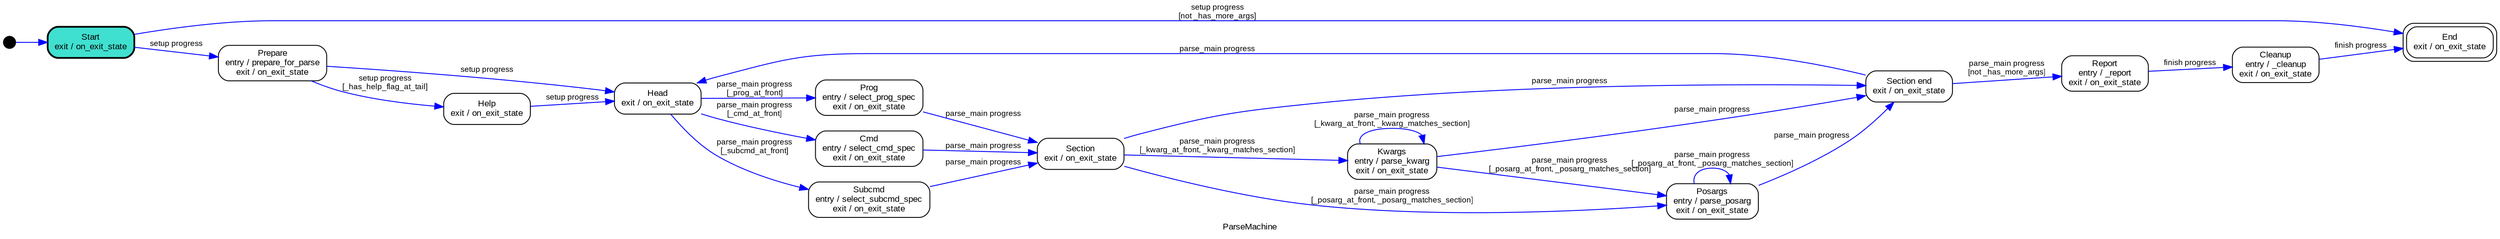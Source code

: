 digraph list {
label=ParseMachine;
fontname=Arial;
fontsize=10;
rankdir=LR;
i [shape=circle, style=filled, fontsize=1, fixedsize=true, width=0.2, height=0.2, fillcolor=black];
i -> Start [label="", color=blue, fontname=Arial, fontsize=9];
Start [label="Start\nexit / on_exit_state", shape=rectangle, style="rounded, filled", fontname=Arial, fontsize=10, peripheries=1, penwidth=2, fillcolor=turquoise];
Start -> End [label="setup progress\n[not _has_more_args]", color=blue, fontname=Arial, fontsize=9];
Start -> Prepare [label="setup progress", color=blue, fontname=Arial, fontsize=9];
Prepare [label="Prepare\nentry / prepare_for_parse\nexit / on_exit_state", shape=rectangle, style="rounded, filled", fontname=Arial, fontsize=10, peripheries=1, fillcolor=white];
Prepare -> Help [label="setup progress\n[_has_help_flag_at_tail]", color=blue, fontname=Arial, fontsize=9];
Prepare -> Head [label="setup progress", color=blue, fontname=Arial, fontsize=9];
Help [label="Help\nexit / on_exit_state", shape=rectangle, style="rounded, filled", fontname=Arial, fontsize=10, peripheries=1, fillcolor=white];
Help -> Head [label="setup progress", color=blue, fontname=Arial, fontsize=9];
Head [label="Head\nexit / on_exit_state", shape=rectangle, style="rounded, filled", fontname=Arial, fontsize=10, peripheries=1, fillcolor=white];
Head -> Prog [label="parse_main progress\n[_prog_at_front]", color=blue, fontname=Arial, fontsize=9];
Head -> Cmd [label="parse_main progress\n[_cmd_at_front]", color=blue, fontname=Arial, fontsize=9];
Head -> SubCmd [label="parse_main progress\n[_subcmd_at_front]", color=blue, fontname=Arial, fontsize=9];
Section [label="Section\nexit / on_exit_state", shape=rectangle, style="rounded, filled", fontname=Arial, fontsize=10, peripheries=1, fillcolor=white];
Section -> Kwargs [label="parse_main progress\n[_kwarg_at_front, _kwarg_matches_section]", color=blue, fontname=Arial, fontsize=9];
Section -> Posargs [label="parse_main progress\n[_posarg_at_front, _posarg_matches_section]", color=blue, fontname=Arial, fontsize=9];
Section -> Section_end [label="parse_main progress", color=blue, fontname=Arial, fontsize=9];
Prog [label="Prog\nentry / select_prog_spec\nexit / on_exit_state", shape=rectangle, style="rounded, filled", fontname=Arial, fontsize=10, peripheries=1, fillcolor=white];
Prog -> Section [label="parse_main progress", color=blue, fontname=Arial, fontsize=9];
Cmd [label="Cmd\nentry / select_cmd_spec\nexit / on_exit_state", shape=rectangle, style="rounded, filled", fontname=Arial, fontsize=10, peripheries=1, fillcolor=white];
Cmd -> Section [label="parse_main progress", color=blue, fontname=Arial, fontsize=9];
SubCmd [label="Subcmd\nentry / select_subcmd_spec\nexit / on_exit_state", shape=rectangle, style="rounded, filled", fontname=Arial, fontsize=10, peripheries=1, fillcolor=white];
SubCmd -> Section [label="parse_main progress", color=blue, fontname=Arial, fontsize=9];
Kwargs [label="Kwargs\nentry / parse_kwarg\nexit / on_exit_state", shape=rectangle, style="rounded, filled", fontname=Arial, fontsize=10, peripheries=1, fillcolor=white];
Kwargs -> Kwargs [label="parse_main progress\n[_kwarg_at_front, _kwarg_matches_section]", color=blue, fontname=Arial, fontsize=9];
Kwargs -> Posargs [label="parse_main progress\n[_posarg_at_front, _posarg_matches_section]", color=blue, fontname=Arial, fontsize=9];
Kwargs -> Section_end [label="parse_main progress", color=blue, fontname=Arial, fontsize=9];
Posargs [label="Posargs\nentry / parse_posarg\nexit / on_exit_state", shape=rectangle, style="rounded, filled", fontname=Arial, fontsize=10, peripheries=1, fillcolor=white];
Posargs -> Posargs [label="parse_main progress\n[_posarg_at_front, _posarg_matches_section]", color=blue, fontname=Arial, fontsize=9];
Posargs -> Section_end [label="parse_main progress", color=blue, fontname=Arial, fontsize=9];
Section_end [label="Section end\nexit / on_exit_state", shape=rectangle, style="rounded, filled", fontname=Arial, fontsize=10, peripheries=1, fillcolor=white];
Section_end -> Report [label="parse_main progress\n[not _has_more_args]", color=blue, fontname=Arial, fontsize=9];
Section_end -> Head [label="parse_main progress", color=blue, fontname=Arial, fontsize=9];
Cleanup [label="Cleanup\nentry / _cleanup\nexit / on_exit_state", shape=rectangle, style="rounded, filled", fontname=Arial, fontsize=10, peripheries=1, fillcolor=white];
Cleanup -> End [label="finish progress", color=blue, fontname=Arial, fontsize=9];
Report [label="Report\nentry / _report\nexit / on_exit_state", shape=rectangle, style="rounded, filled", fontname=Arial, fontsize=10, peripheries=1, fillcolor=white];
Report -> Cleanup [label="finish progress", color=blue, fontname=Arial, fontsize=9];
End [label="End\nexit / on_exit_state", shape=rectangle, style="rounded, filled", fontname=Arial, fontsize=10, peripheries=2, fillcolor=white];
}
